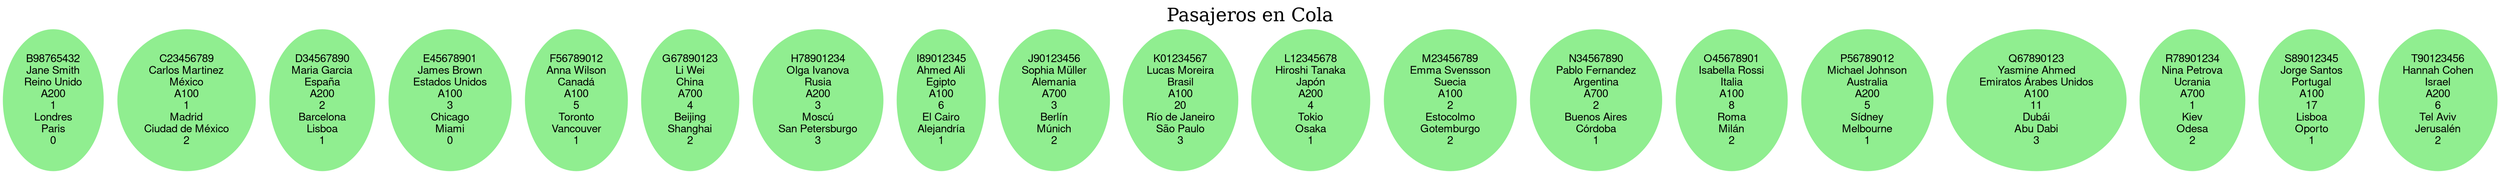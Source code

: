 digraph PasajerosCola {
    label="Pasajeros en Cola";
    labelloc="t";
    fontsize=24;
    node [shape=ellipse, style=filled, color=lightgreen, fontname="Helvetica,Arial,sans-serif"];
    B98765432 [label="B98765432\nJane Smith\nReino Unido\nA200\n1\nLondres\nParis\n0"];
    C23456789 [label="C23456789\nCarlos Martinez\nMéxico\nA100\n1\nMadrid\nCiudad de México\n2"];
    D34567890 [label="D34567890\nMaria Garcia\nEspaña\nA200\n2\nBarcelona\nLisboa\n1"];
    E45678901 [label="E45678901\nJames Brown\nEstados Unidos\nA100\n3\nChicago\nMiami\n0"];
    F56789012 [label="F56789012\nAnna Wilson\nCanadá\nA100\n5\nToronto\nVancouver\n1"];
    G67890123 [label="G67890123\nLi Wei\nChina\nA700\n4\nBeijing\nShanghai\n2"];
    H78901234 [label="H78901234\nOlga Ivanova\nRusia\nA200\n3\nMoscú\nSan Petersburgo\n3"];
    I89012345 [label="I89012345\nAhmed Ali\nEgipto\nA100\n6\nEl Cairo\nAlejandría\n1"];
    J90123456 [label="J90123456\nSophia Müller\nAlemania\nA700\n3\nBerlín\nMúnich\n2"];
    K01234567 [label="K01234567\nLucas Moreira\nBrasil\nA100\n20\nRío de Janeiro\nSão Paulo\n3"];
    L12345678 [label="L12345678\nHiroshi Tanaka\nJapón\nA200\n4\nTokio\nOsaka\n1"];
    M23456789 [label="M23456789\nEmma Svensson\nSuecia\nA100\n2\nEstocolmo\nGotemburgo\n2"];
    N34567890 [label="N34567890\nPablo Fernandez\nArgentina\nA700\n2\nBuenos Aires\nCórdoba\n1"];
    O45678901 [label="O45678901\nIsabella Rossi\nItalia\nA100\n8\nRoma\nMilán\n2"];
    P56789012 [label="P56789012\nMichael Johnson\nAustralia\nA200\n5\nSídney\nMelbourne\n1"];
    Q67890123 [label="Q67890123\nYasmine Ahmed\nEmiratos Árabes Unidos\nA100\n11\nDubái\nAbu Dabi\n3"];
    R78901234 [label="R78901234\nNina Petrova\nUcrania\nA700\n1\nKiev\nOdesa\n2"];
    S89012345 [label="S89012345\nJorge Santos\nPortugal\nA100\n17\nLisboa\nOporto\n1"];
    T90123456 [label="T90123456\nHannah Cohen\nIsrael\nA200\n6\nTel Aviv\nJerusalén\n2"];
}
